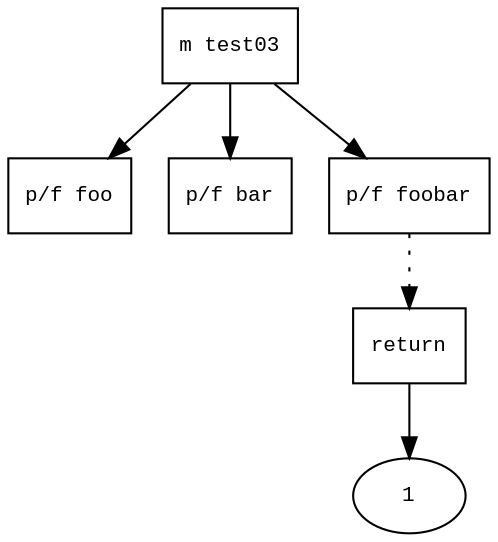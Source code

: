 digraph AST {
  graph [fontname="Times New Roman",fontsize=10];
  node  [fontname="Courier New",fontsize=10];
  edge  [fontname="Times New Roman",fontsize=10];

  node0 [label="m test03",shape=box];
  node2 [label="p/f foo",shape=box];
  node0 -> node2;
  node4 [label="p/f bar",shape=box];
  node0 -> node4;
  node6 [label="p/f foobar",shape=box];
  node8 [label="return",shape=box];
  node7 [label="1",shape=ellipse];
  node8->node7;
  node6 -> node8 [style=dotted];
  node0 -> node6;
}
